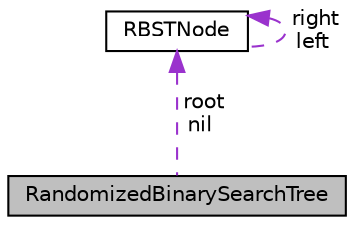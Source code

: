 digraph "RandomizedBinarySearchTree"
{
  edge [fontname="Helvetica",fontsize="10",labelfontname="Helvetica",labelfontsize="10"];
  node [fontname="Helvetica",fontsize="10",shape=record];
  Node1 [label="RandomizedBinarySearchTree",height=0.2,width=0.4,color="black", fillcolor="grey75", style="filled", fontcolor="black"];
  Node2 -> Node1 [dir="back",color="darkorchid3",fontsize="10",style="dashed",label=" root\nnil" ,fontname="Helvetica"];
  Node2 [label="RBSTNode",height=0.2,width=0.4,color="black", fillcolor="white", style="filled",URL="$classRBSTNode.html"];
  Node2 -> Node2 [dir="back",color="darkorchid3",fontsize="10",style="dashed",label=" right\nleft" ,fontname="Helvetica"];
}

